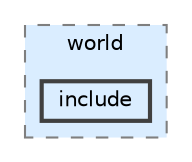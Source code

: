 digraph "lib/core/world/include"
{
 // LATEX_PDF_SIZE
  bgcolor="transparent";
  edge [fontname=Helvetica,fontsize=10,labelfontname=Helvetica,labelfontsize=10];
  node [fontname=Helvetica,fontsize=10,shape=box,height=0.2,width=0.4];
  compound=true
  subgraph clusterdir_7eff1fcf245d21a0d58aab4335d9982c {
    graph [ bgcolor="#daedff", pencolor="grey50", label="world", fontname=Helvetica,fontsize=10 style="filled,dashed", URL="dir_7eff1fcf245d21a0d58aab4335d9982c.html",tooltip=""]
  dir_08c26d997c7cae82881026b21a87614d [label="include", fillcolor="#daedff", color="grey25", style="filled,bold", URL="dir_08c26d997c7cae82881026b21a87614d.html",tooltip=""];
  }
}
